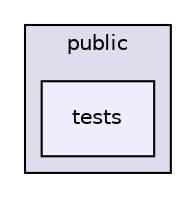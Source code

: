 digraph "public/tests" {
  compound=true
  node [ fontsize="10", fontname="Helvetica"];
  edge [ labelfontsize="10", labelfontname="Helvetica"];
  subgraph clusterdir_f832923ad3cb060bc87ad85e68b8a1c3 {
    graph [ bgcolor="#ddddee", pencolor="black", label="public" fontname="Helvetica", fontsize="10", URL="dir_f832923ad3cb060bc87ad85e68b8a1c3.html"]
  dir_41cec745add0758fa3f8a303b76aae04 [shape=box, label="tests", style="filled", fillcolor="#eeeeff", pencolor="black", URL="dir_41cec745add0758fa3f8a303b76aae04.html"];
  }
}
